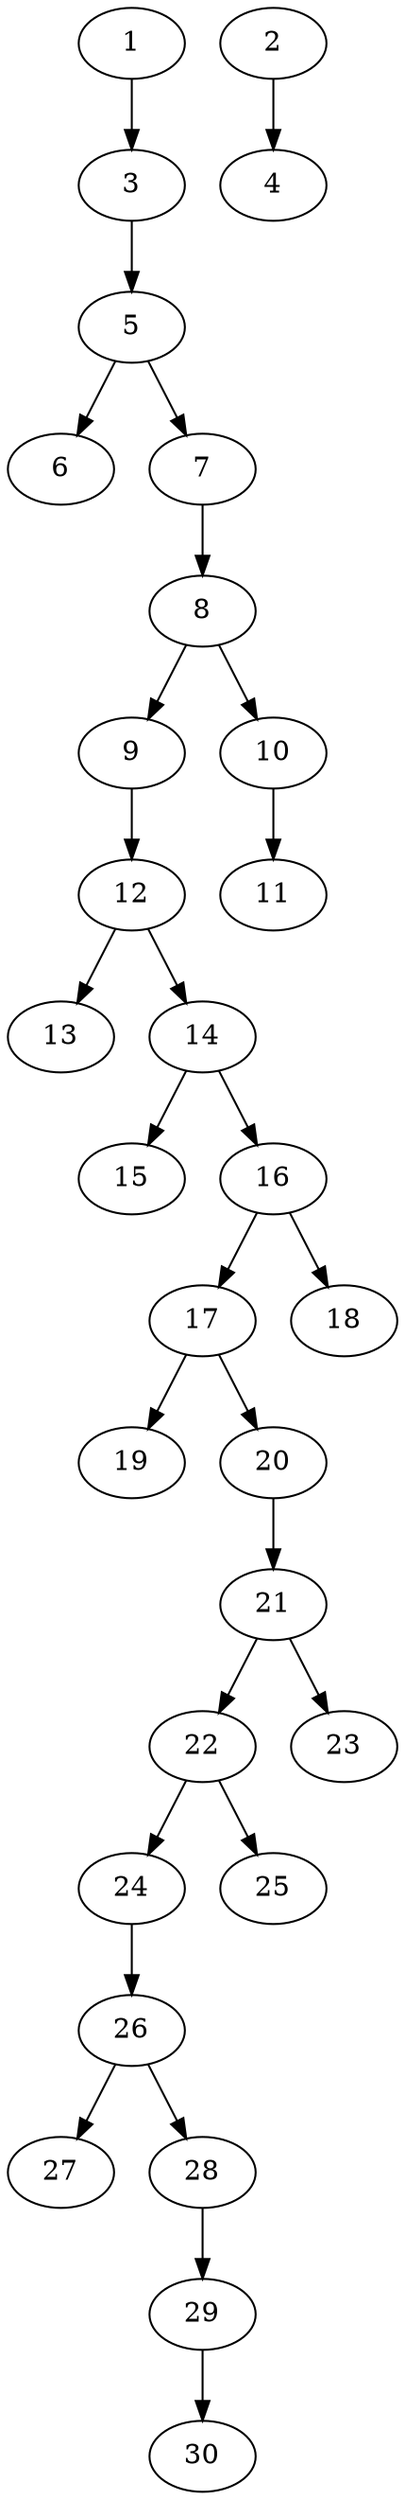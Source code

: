 // DAG automatically generated by daggen at Thu Oct  3 14:04:18 2019
// ./daggen --dot -n 30 --ccr 0.4 --fat 0.3 --regular 0.7 --density 0.5 --mindata 5242880 --maxdata 52428800 
digraph G {
  1 [size="59018240", alpha="0.12", expect_size="23607296"] 
  1 -> 3 [size ="23607296"]
  2 [size="102256640", alpha="0.06", expect_size="40902656"] 
  2 -> 4 [size ="40902656"]
  3 [size="32391680", alpha="0.04", expect_size="12956672"] 
  3 -> 5 [size ="12956672"]
  4 [size="105415680", alpha="0.19", expect_size="42166272"] 
  5 [size="50065920", alpha="0.19", expect_size="20026368"] 
  5 -> 6 [size ="20026368"]
  5 -> 7 [size ="20026368"]
  6 [size="75102720", alpha="0.05", expect_size="30041088"] 
  7 [size="17523200", alpha="0.20", expect_size="7009280"] 
  7 -> 8 [size ="7009280"]
  8 [size="112245760", alpha="0.12", expect_size="44898304"] 
  8 -> 9 [size ="44898304"]
  8 -> 10 [size ="44898304"]
  9 [size="18752000", alpha="0.06", expect_size="7500800"] 
  9 -> 12 [size ="7500800"]
  10 [size="51924480", alpha="0.13", expect_size="20769792"] 
  10 -> 11 [size ="20769792"]
  11 [size="86415360", alpha="0.01", expect_size="34566144"] 
  12 [size="37880320", alpha="0.10", expect_size="15152128"] 
  12 -> 13 [size ="15152128"]
  12 -> 14 [size ="15152128"]
  13 [size="72780800", alpha="0.10", expect_size="29112320"] 
  14 [size="98293760", alpha="0.00", expect_size="39317504"] 
  14 -> 15 [size ="39317504"]
  14 -> 16 [size ="39317504"]
  15 [size="91578880", alpha="0.07", expect_size="36631552"] 
  16 [size="83473920", alpha="0.07", expect_size="33389568"] 
  16 -> 17 [size ="33389568"]
  16 -> 18 [size ="33389568"]
  17 [size="113876480", alpha="0.02", expect_size="45550592"] 
  17 -> 19 [size ="45550592"]
  17 -> 20 [size ="45550592"]
  18 [size="111040000", alpha="0.14", expect_size="44416000"] 
  19 [size="66690560", alpha="0.04", expect_size="26676224"] 
  20 [size="104934400", alpha="0.12", expect_size="41973760"] 
  20 -> 21 [size ="41973760"]
  21 [size="66155520", alpha="0.09", expect_size="26462208"] 
  21 -> 22 [size ="26462208"]
  21 -> 23 [size ="26462208"]
  22 [size="71321600", alpha="0.00", expect_size="28528640"] 
  22 -> 24 [size ="28528640"]
  22 -> 25 [size ="28528640"]
  23 [size="14561280", alpha="0.15", expect_size="5824512"] 
  24 [size="74309120", alpha="0.06", expect_size="29723648"] 
  24 -> 26 [size ="29723648"]
  25 [size="77109760", alpha="0.02", expect_size="30843904"] 
  26 [size="120865280", alpha="0.10", expect_size="48346112"] 
  26 -> 27 [size ="48346112"]
  26 -> 28 [size ="48346112"]
  27 [size="45271040", alpha="0.17", expect_size="18108416"] 
  28 [size="58030080", alpha="0.02", expect_size="23212032"] 
  28 -> 29 [size ="23212032"]
  29 [size="19717120", alpha="0.08", expect_size="7886848"] 
  29 -> 30 [size ="7886848"]
  30 [size="41710080", alpha="0.00", expect_size="16684032"] 
}

